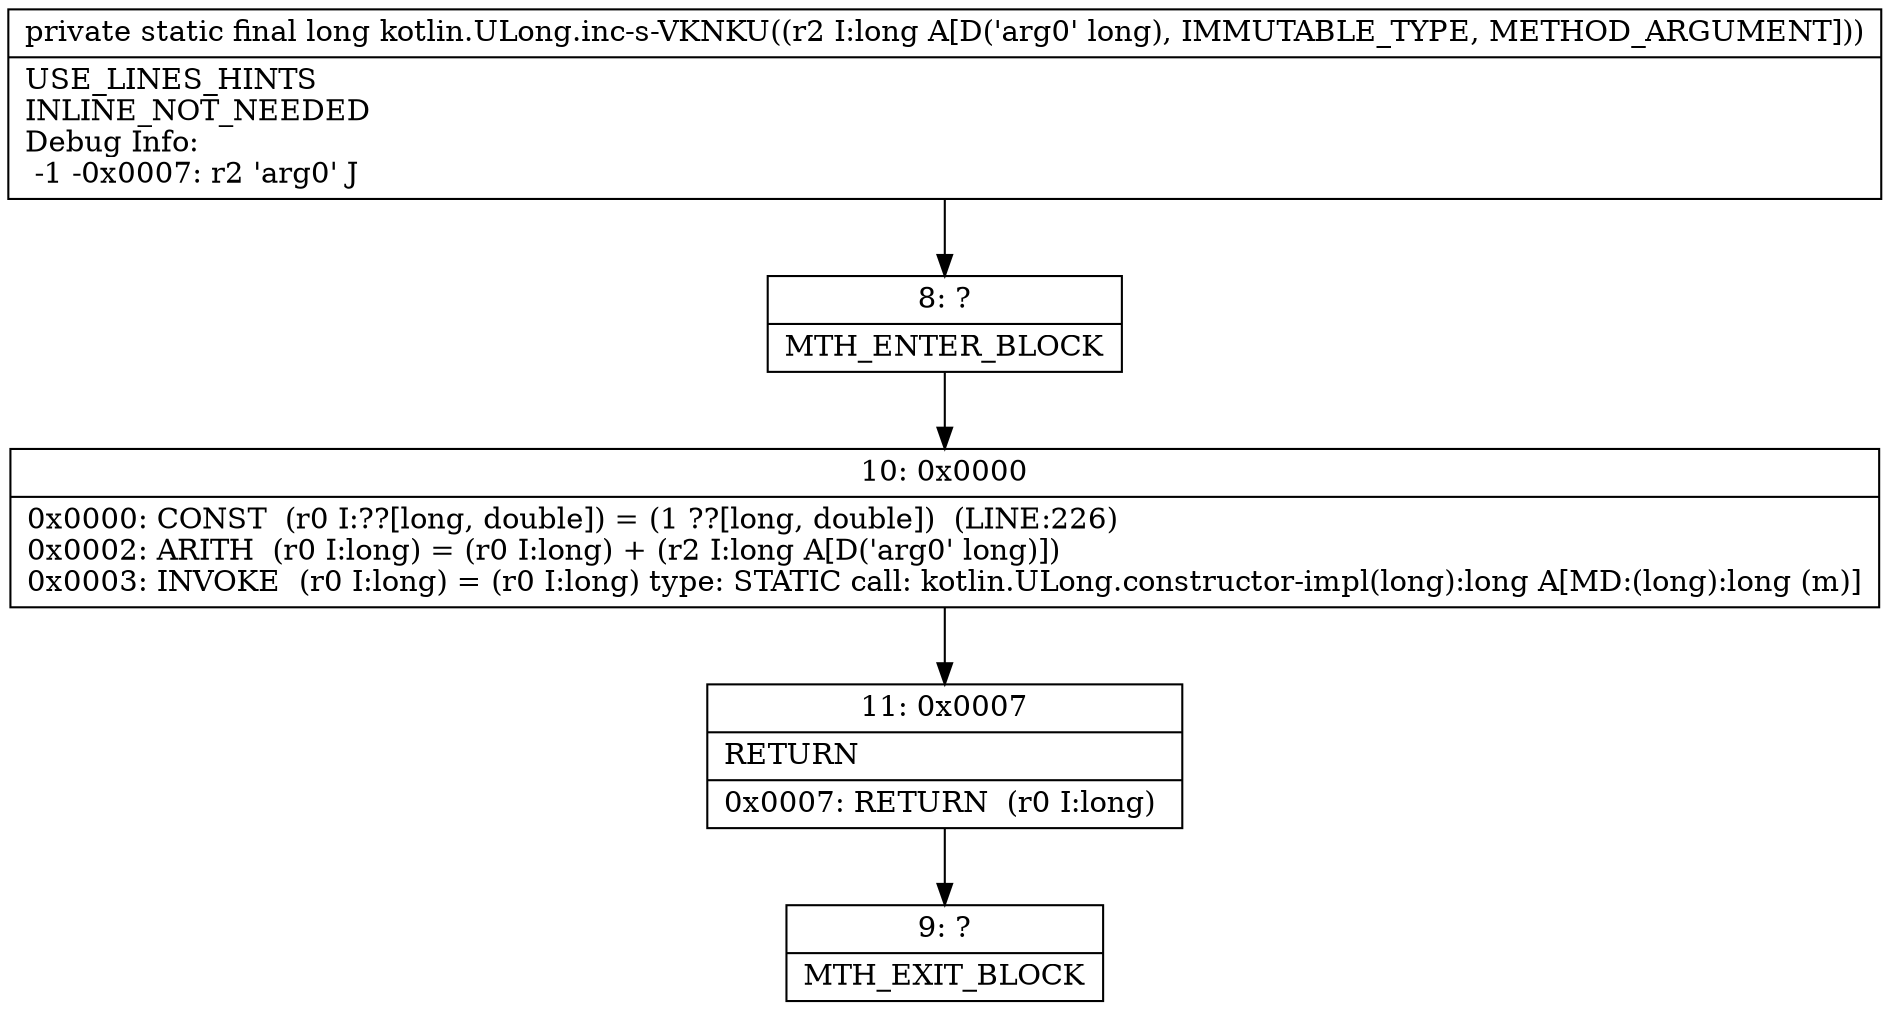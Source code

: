 digraph "CFG forkotlin.ULong.inc\-s\-VKNKU(J)J" {
Node_8 [shape=record,label="{8\:\ ?|MTH_ENTER_BLOCK\l}"];
Node_10 [shape=record,label="{10\:\ 0x0000|0x0000: CONST  (r0 I:??[long, double]) = (1 ??[long, double])  (LINE:226)\l0x0002: ARITH  (r0 I:long) = (r0 I:long) + (r2 I:long A[D('arg0' long)]) \l0x0003: INVOKE  (r0 I:long) = (r0 I:long) type: STATIC call: kotlin.ULong.constructor\-impl(long):long A[MD:(long):long (m)]\l}"];
Node_11 [shape=record,label="{11\:\ 0x0007|RETURN\l|0x0007: RETURN  (r0 I:long) \l}"];
Node_9 [shape=record,label="{9\:\ ?|MTH_EXIT_BLOCK\l}"];
MethodNode[shape=record,label="{private static final long kotlin.ULong.inc\-s\-VKNKU((r2 I:long A[D('arg0' long), IMMUTABLE_TYPE, METHOD_ARGUMENT]))  | USE_LINES_HINTS\lINLINE_NOT_NEEDED\lDebug Info:\l  \-1 \-0x0007: r2 'arg0' J\l}"];
MethodNode -> Node_8;Node_8 -> Node_10;
Node_10 -> Node_11;
Node_11 -> Node_9;
}

